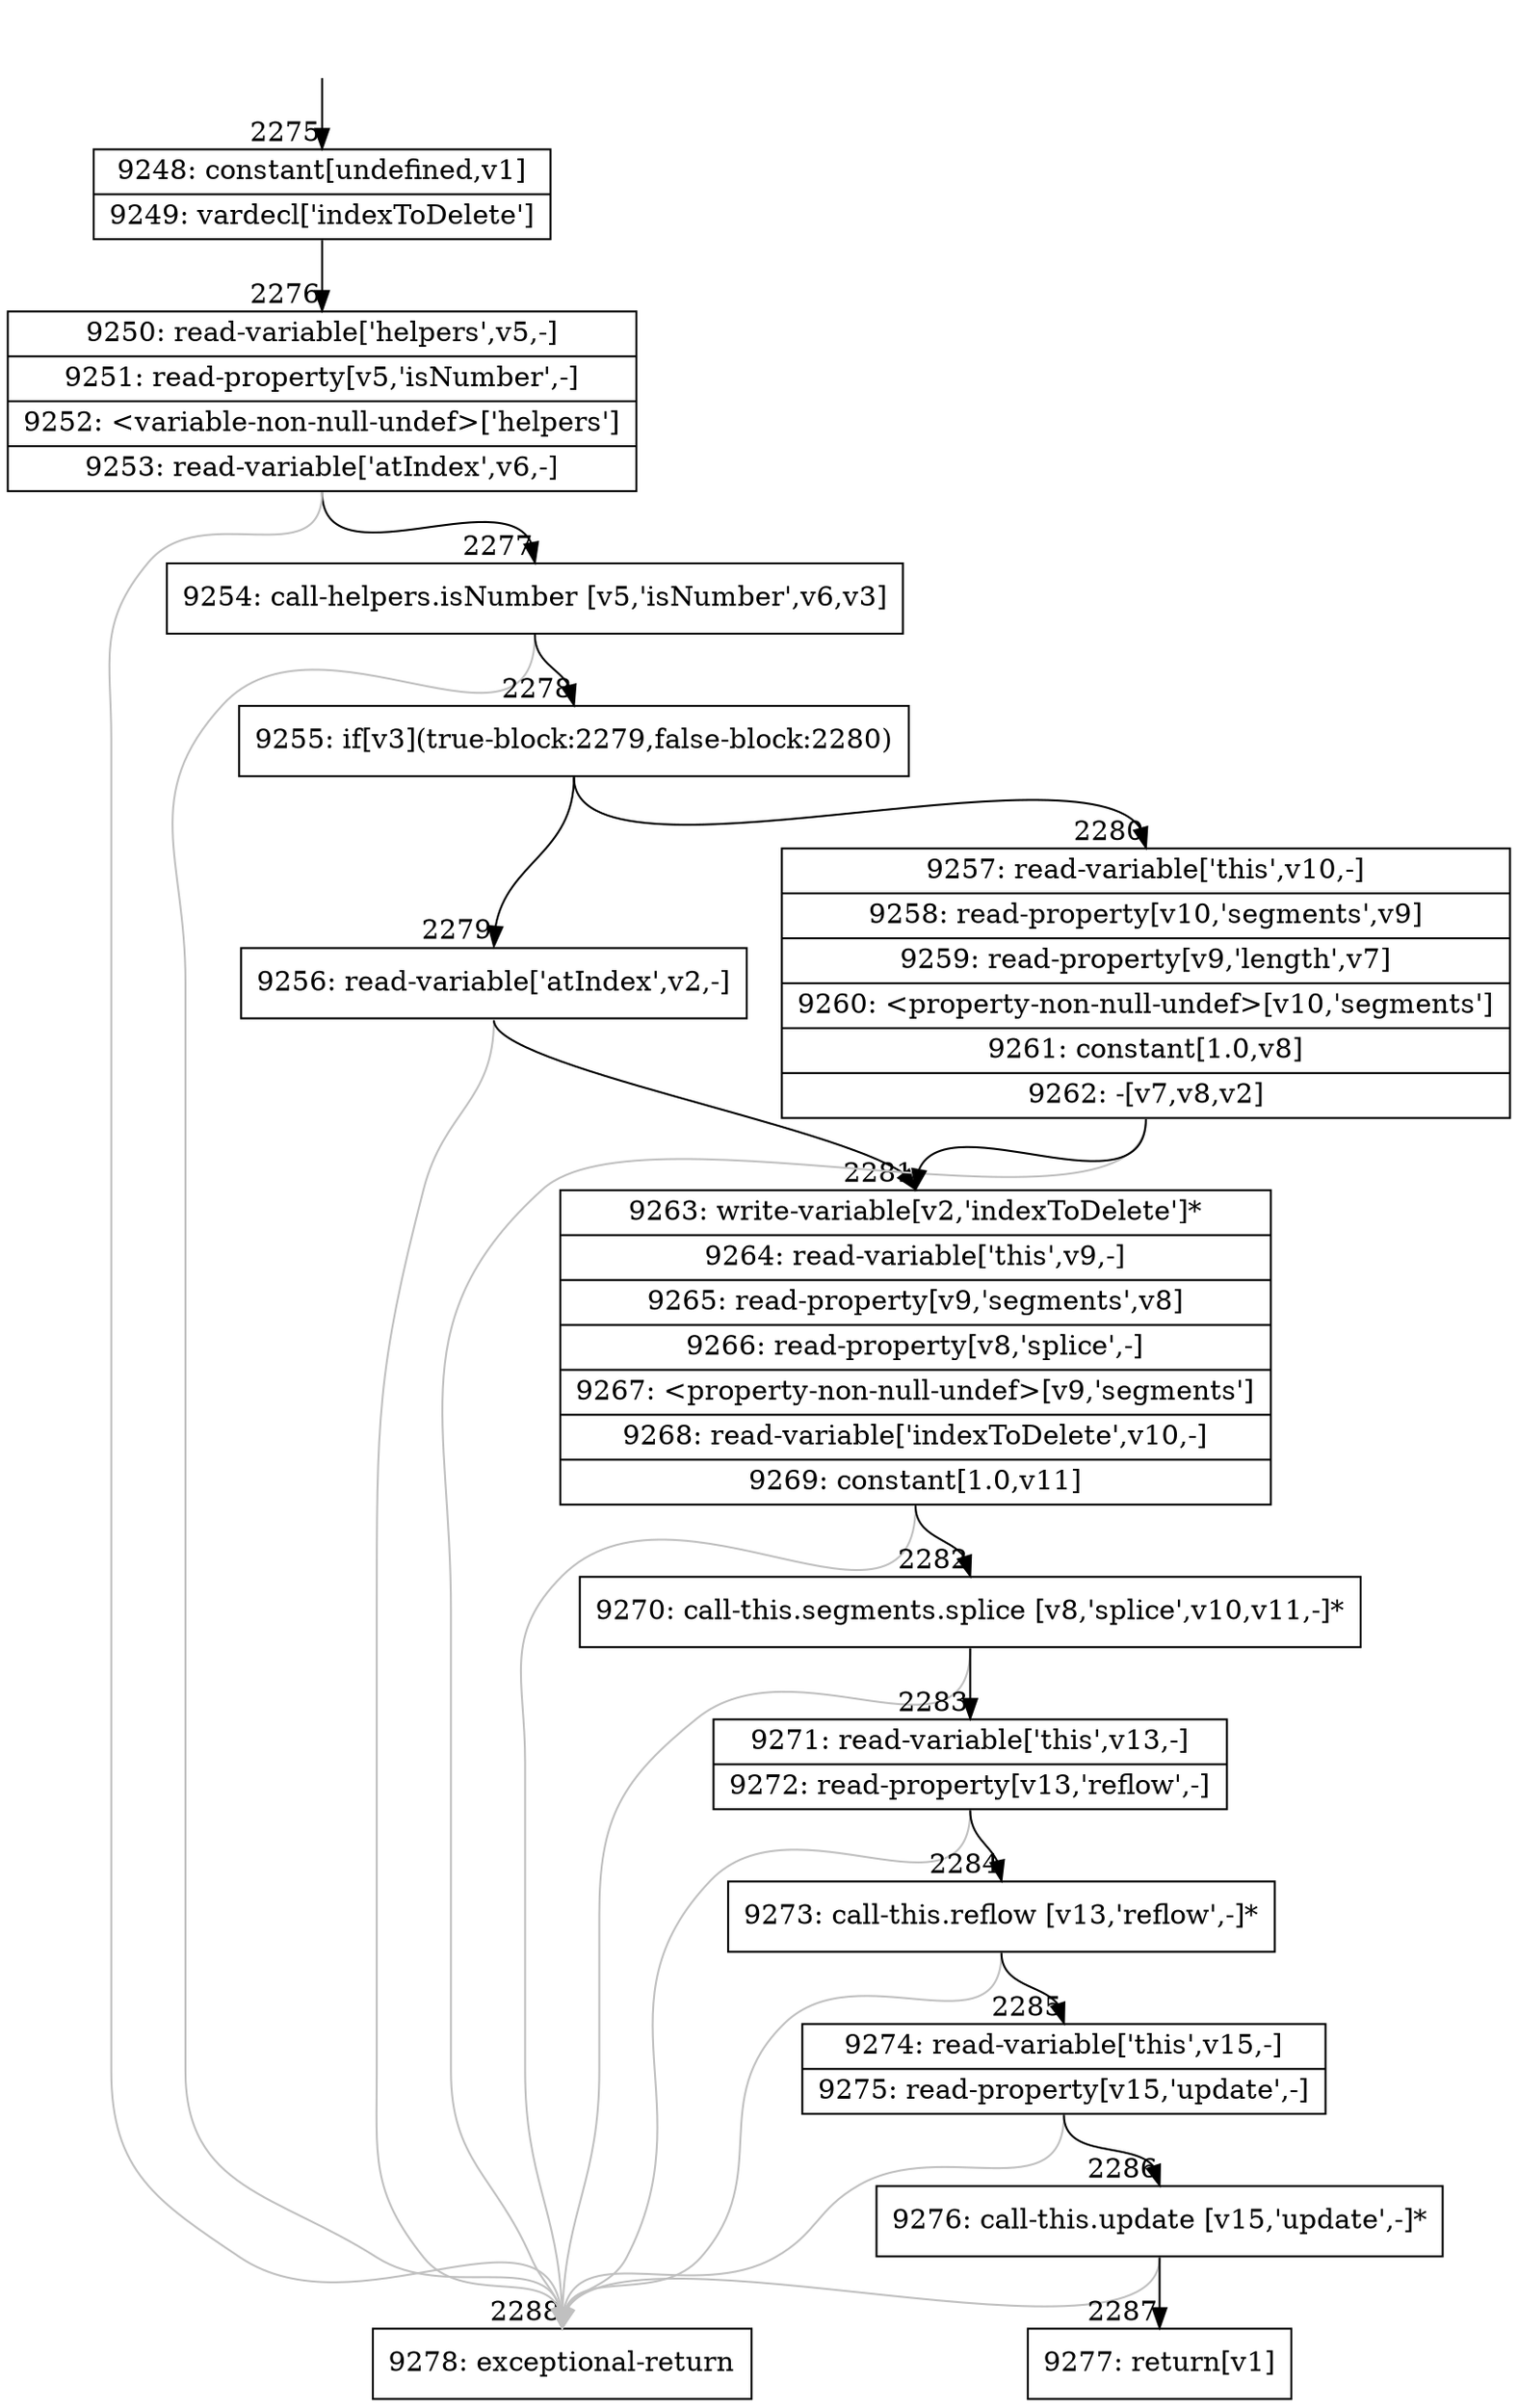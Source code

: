 digraph {
rankdir="TD"
BB_entry211[shape=none,label=""];
BB_entry211 -> BB2275 [tailport=s, headport=n, headlabel="    2275"]
BB2275 [shape=record label="{9248: constant[undefined,v1]|9249: vardecl['indexToDelete']}" ] 
BB2275 -> BB2276 [tailport=s, headport=n, headlabel="      2276"]
BB2276 [shape=record label="{9250: read-variable['helpers',v5,-]|9251: read-property[v5,'isNumber',-]|9252: \<variable-non-null-undef\>['helpers']|9253: read-variable['atIndex',v6,-]}" ] 
BB2276 -> BB2277 [tailport=s, headport=n, headlabel="      2277"]
BB2276 -> BB2288 [tailport=s, headport=n, color=gray, headlabel="      2288"]
BB2277 [shape=record label="{9254: call-helpers.isNumber [v5,'isNumber',v6,v3]}" ] 
BB2277 -> BB2278 [tailport=s, headport=n, headlabel="      2278"]
BB2277 -> BB2288 [tailport=s, headport=n, color=gray]
BB2278 [shape=record label="{9255: if[v3](true-block:2279,false-block:2280)}" ] 
BB2278 -> BB2279 [tailport=s, headport=n, headlabel="      2279"]
BB2278 -> BB2280 [tailport=s, headport=n, headlabel="      2280"]
BB2279 [shape=record label="{9256: read-variable['atIndex',v2,-]}" ] 
BB2279 -> BB2281 [tailport=s, headport=n, headlabel="      2281"]
BB2279 -> BB2288 [tailport=s, headport=n, color=gray]
BB2280 [shape=record label="{9257: read-variable['this',v10,-]|9258: read-property[v10,'segments',v9]|9259: read-property[v9,'length',v7]|9260: \<property-non-null-undef\>[v10,'segments']|9261: constant[1.0,v8]|9262: -[v7,v8,v2]}" ] 
BB2280 -> BB2281 [tailport=s, headport=n]
BB2280 -> BB2288 [tailport=s, headport=n, color=gray]
BB2281 [shape=record label="{9263: write-variable[v2,'indexToDelete']*|9264: read-variable['this',v9,-]|9265: read-property[v9,'segments',v8]|9266: read-property[v8,'splice',-]|9267: \<property-non-null-undef\>[v9,'segments']|9268: read-variable['indexToDelete',v10,-]|9269: constant[1.0,v11]}" ] 
BB2281 -> BB2282 [tailport=s, headport=n, headlabel="      2282"]
BB2281 -> BB2288 [tailport=s, headport=n, color=gray]
BB2282 [shape=record label="{9270: call-this.segments.splice [v8,'splice',v10,v11,-]*}" ] 
BB2282 -> BB2283 [tailport=s, headport=n, headlabel="      2283"]
BB2282 -> BB2288 [tailport=s, headport=n, color=gray]
BB2283 [shape=record label="{9271: read-variable['this',v13,-]|9272: read-property[v13,'reflow',-]}" ] 
BB2283 -> BB2284 [tailport=s, headport=n, headlabel="      2284"]
BB2283 -> BB2288 [tailport=s, headport=n, color=gray]
BB2284 [shape=record label="{9273: call-this.reflow [v13,'reflow',-]*}" ] 
BB2284 -> BB2285 [tailport=s, headport=n, headlabel="      2285"]
BB2284 -> BB2288 [tailport=s, headport=n, color=gray]
BB2285 [shape=record label="{9274: read-variable['this',v15,-]|9275: read-property[v15,'update',-]}" ] 
BB2285 -> BB2286 [tailport=s, headport=n, headlabel="      2286"]
BB2285 -> BB2288 [tailport=s, headport=n, color=gray]
BB2286 [shape=record label="{9276: call-this.update [v15,'update',-]*}" ] 
BB2286 -> BB2287 [tailport=s, headport=n, headlabel="      2287"]
BB2286 -> BB2288 [tailport=s, headport=n, color=gray]
BB2287 [shape=record label="{9277: return[v1]}" ] 
BB2288 [shape=record label="{9278: exceptional-return}" ] 
//#$~ 2463
}
